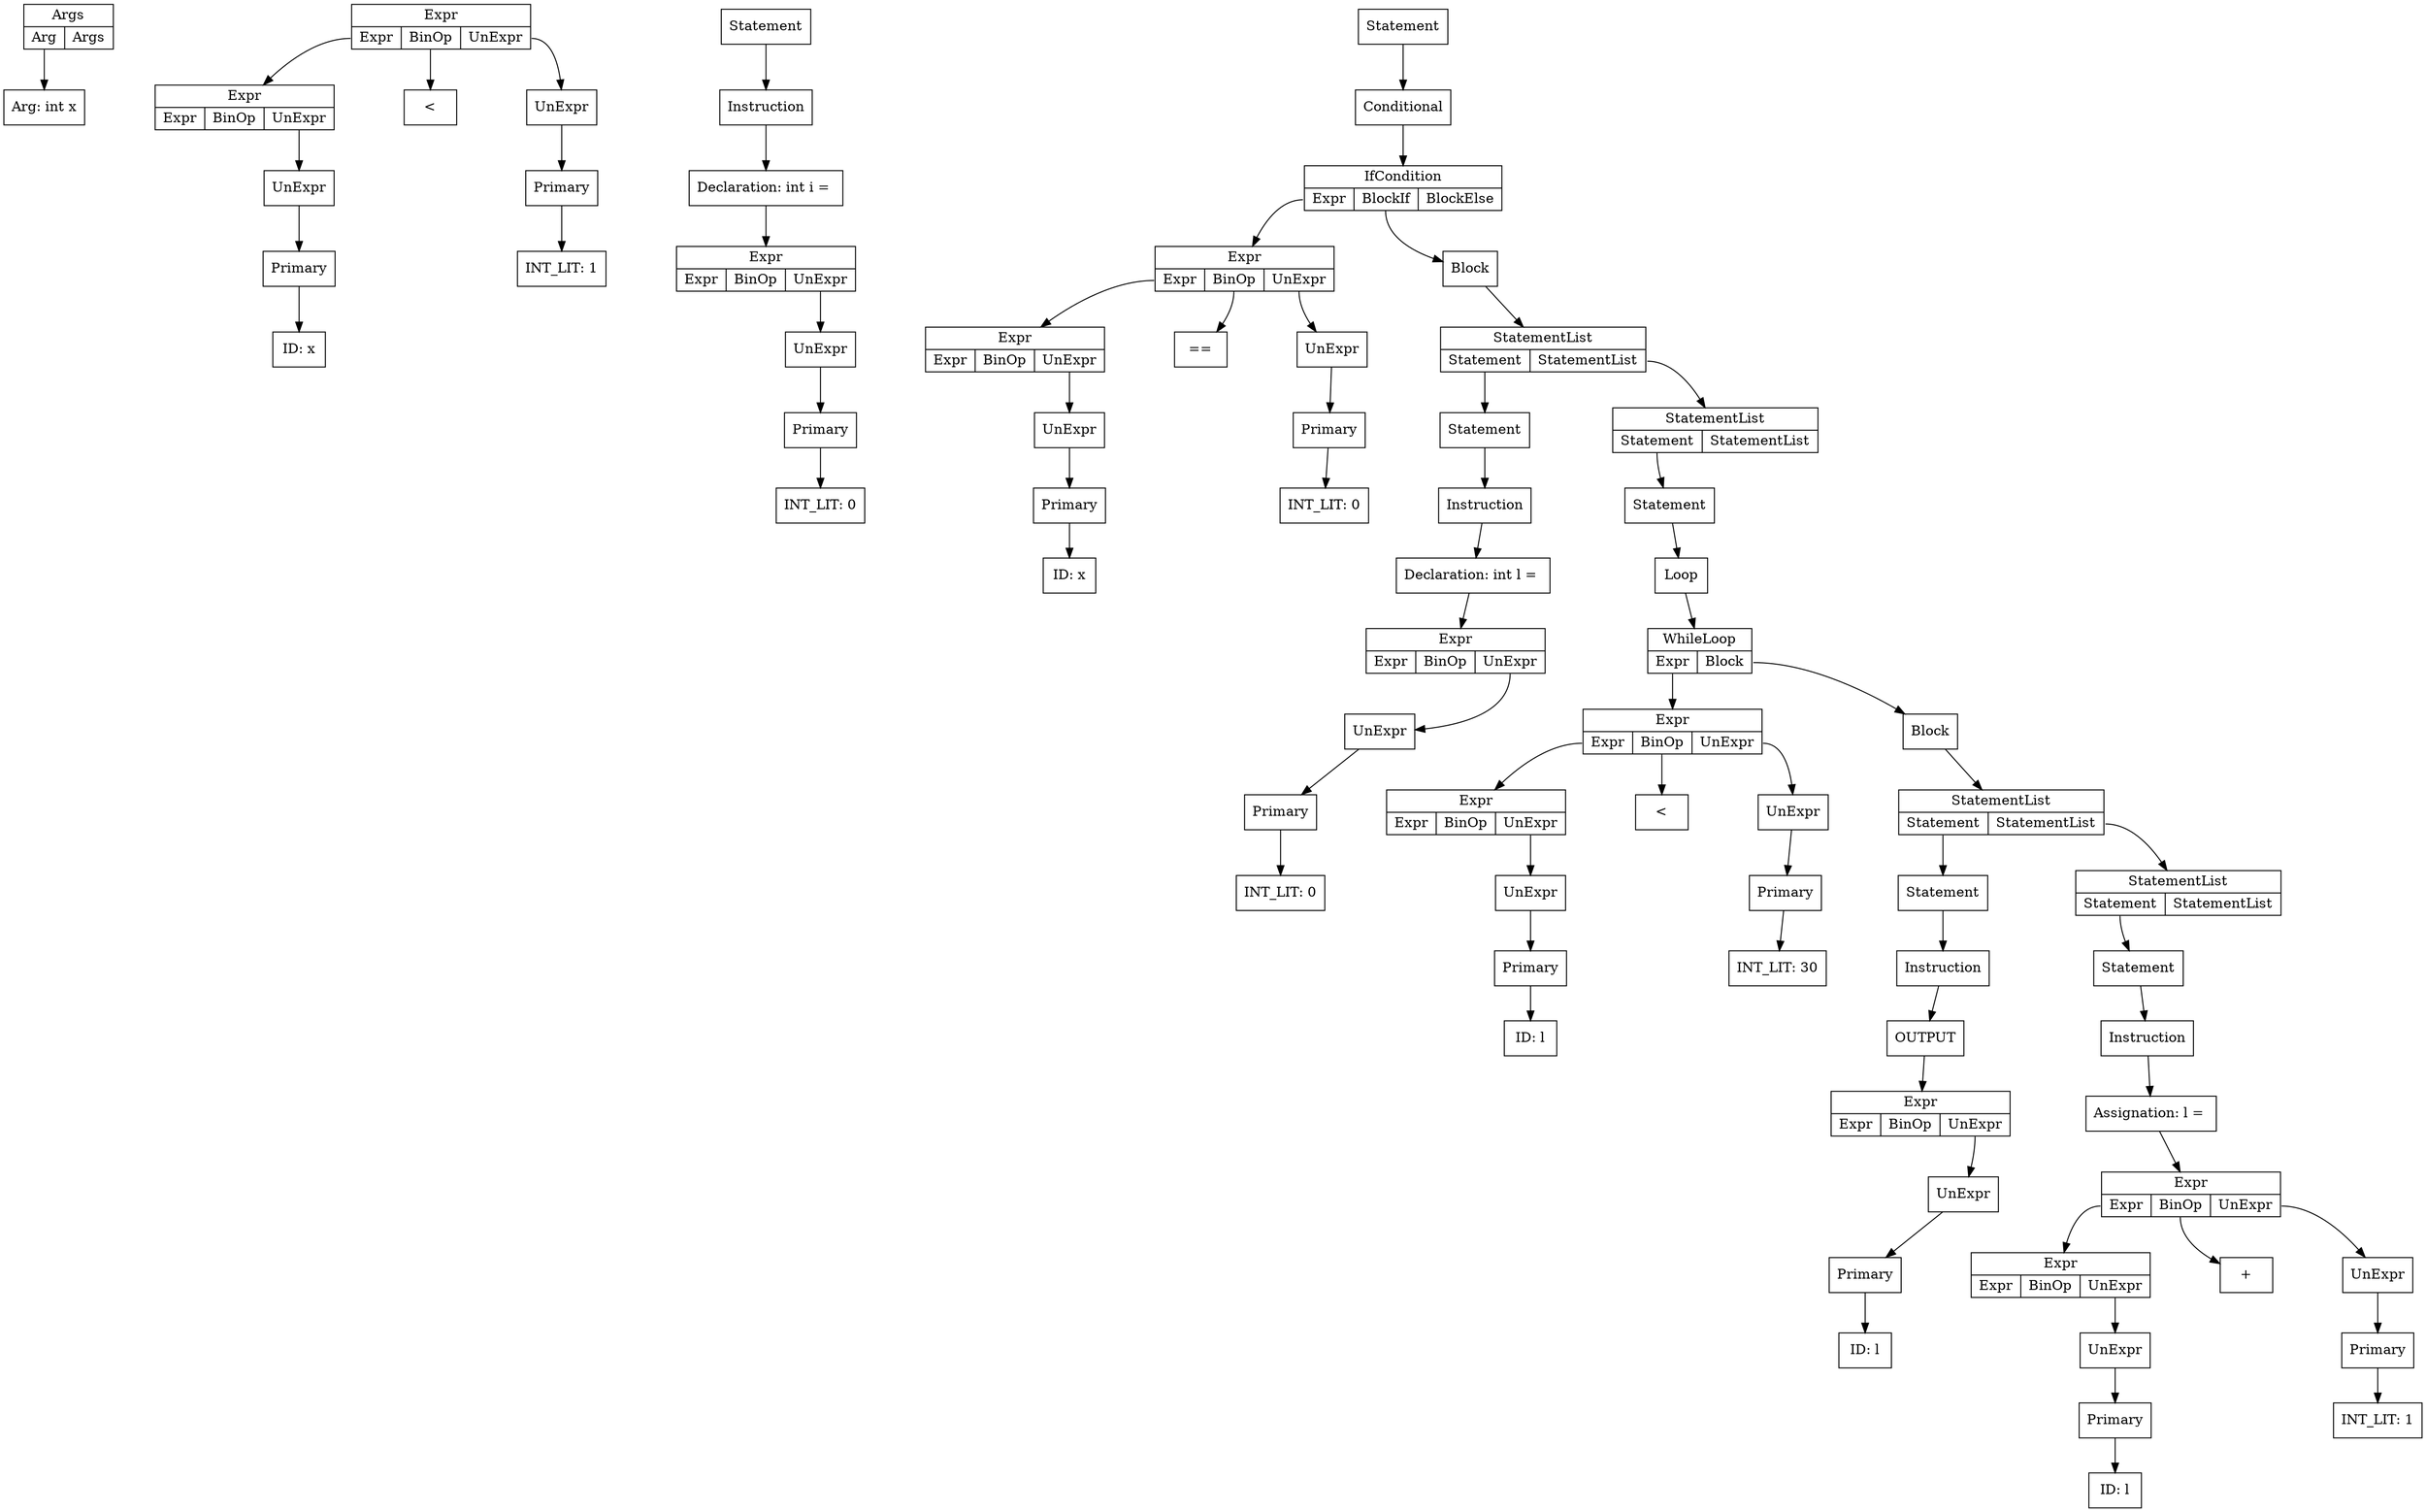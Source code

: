 digraph ccTree {
graph[nodesep="1"]
	node [shape=box]
	node [shape=box]
	n0 [label = "Arg: int x"]
	n1 [label = "{Args | {<a>Arg | <as> Args}}", shape="record"]
	n1:a-> n0
	n2 [label = "Primary"]
	n3 [label = "ID: x"]
	n2-> n3
	n4 [label = "UnExpr"]
	n4-> n2
	n5 [label = "{Expr | {<e>Expr | <bo>BinOp | <ue>UnExpr}}", shape="record"]
	n5:ue-> n4
	n6 [label = "Primary"]
	n7 [label = "INT_LIT: 1"]
	n6-> n7
	n8 [label = "UnExpr"]
	n8-> n6
	n9 [label = "{Expr | {<e>Expr | <bo>BinOp | <ue>UnExpr}}", shape="record"]
	n9:e-> n5
	n10 [label = "<"]
	n9:bo-> n10
	n9:ue-> n8
	n11 [label = "Primary"]
	n12 [label = "INT_LIT: 0"]
	n11-> n12
	n13 [label = "UnExpr"]
	n13-> n11
	n14 [label = "{Expr | {<e>Expr | <bo>BinOp | <ue>UnExpr}}", shape="record"]
	n14:ue-> n13
	n15 [label = "Declaration: int i = "]
	n15-> n14
	n16 [label = "Instruction"]
	n16-> n15
	n17 [label = "Statement"]
	n17-> n16
	n18 [label = "Primary"]
	n19 [label = "ID: x"]
	n18-> n19
	n20 [label = "UnExpr"]
	n20-> n18
	n21 [label = "{Expr | {<e>Expr | <bo>BinOp | <ue>UnExpr}}", shape="record"]
	n21:ue-> n20
	n22 [label = "Primary"]
	n23 [label = "INT_LIT: 0"]
	n22-> n23
	n24 [label = "UnExpr"]
	n24-> n22
	n25 [label = "{Expr | {<e>Expr | <bo>BinOp | <ue>UnExpr}}", shape="record"]
	n25:e-> n21
	n26 [label = "=="]
	n25:bo-> n26
	n25:ue-> n24
	n27 [label = "Primary"]
	n28 [label = "INT_LIT: 0"]
	n27-> n28
	n29 [label = "UnExpr"]
	n29-> n27
	n30 [label = "{Expr | {<e>Expr | <bo>BinOp | <ue>UnExpr}}", shape="record"]
	n30:ue-> n29
	n31 [label = "Declaration: int l = "]
	n31-> n30
	n32 [label = "Instruction"]
	n32-> n31
	n33 [label = "Statement"]
	n33-> n32
	n34 [label = "Primary"]
	n35 [label = "ID: l"]
	n34-> n35
	n36 [label = "UnExpr"]
	n36-> n34
	n37 [label = "{Expr | {<e>Expr | <bo>BinOp | <ue>UnExpr}}", shape="record"]
	n37:ue-> n36
	n38 [label = "Primary"]
	n39 [label = "INT_LIT: 30"]
	n38-> n39
	n40 [label = "UnExpr"]
	n40-> n38
	n41 [label = "{Expr | {<e>Expr | <bo>BinOp | <ue>UnExpr}}", shape="record"]
	n41:e-> n37
	n42 [label = "<"]
	n41:bo-> n42
	n41:ue-> n40
	n43 [label = "Primary"]
	n44 [label = "ID: l"]
	n43-> n44
	n45 [label = "UnExpr"]
	n45-> n43
	n46 [label = "{Expr | {<e>Expr | <bo>BinOp | <ue>UnExpr}}", shape="record"]
	n46:ue-> n45
	n47 [label = "Instruction"]
	n48 [label = "OUTPUT"]
	n47-> n48
	n48-> n46
	n49 [label = "Statement"]
	n49-> n47
	n50 [label = "Primary"]
	n51 [label = "ID: l"]
	n50-> n51
	n52 [label = "UnExpr"]
	n52-> n50
	n53 [label = "{Expr | {<e>Expr | <bo>BinOp | <ue>UnExpr}}", shape="record"]
	n53:ue-> n52
	n54 [label = "Primary"]
	n55 [label = "INT_LIT: 1"]
	n54-> n55
	n56 [label = "UnExpr"]
	n56-> n54
	n57 [label = "{Expr | {<e>Expr | <bo>BinOp | <ue>UnExpr}}", shape="record"]
	n57:e-> n53
	n58 [label = "+"]
	n57:bo-> n58
	n57:ue-> n56
	n59 [label = "Assignation: l = "]
	n59-> n57
	n60 [label = "Instruction"]
	n60-> n59
	n61 [label = "Statement"]
	n61-> n60
	n62 [label = "{StatementList | {<s>Statement | <sl>StatementList}}", shape="record"]
	n62:s-> n61
	n63 [label = "{StatementList | {<s>Statement | <sl>StatementList}}", shape="record"]
	n63:s-> n49
	n63:sl-> n62
	n64 [label = "Block"]
	n64-> n63
	n65 [label = "{WhileLoop | {<e>Expr | <b>Block}}", shape="record"]
	n65:e-> n41
	n65:b-> n64
	n66 [label = "Loop"]
	n66-> n65
	n67 [label = "Statement"]
	n67-> n66
	n68 [label = "{StatementList | {<s>Statement | <sl>StatementList}}", shape="record"]
	n68:s-> n67
	n69 [label = "{StatementList | {<s>Statement | <sl>StatementList}}", shape="record"]
	n69:s-> n33
	n69:sl-> n68
	n70 [label = "Block"]
	n70-> n69
	n71 [label = "{IfCondition | {<e>Expr | <b1>BlockIf | <b2>BlockElse}}", shape="record"]
	n71:e-> n25
	n71:b1-> n70
	n72 [label = "Conditional"]
	n72-> n71
	n73 [label = "Statement"]
	n73-> n72
}